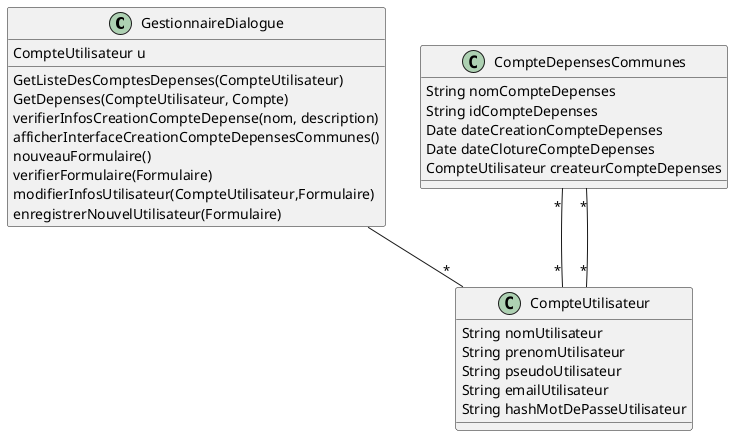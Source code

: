 @startuml Classes

	class GestionnaireDialogue {

	}

	class CompteUtilisateur {
		String nomUtilisateur
		String prenomUtilisateur
		String pseudoUtilisateur
		String emailUtilisateur
		String hashMotDePasseUtilisateur
	}
	CompteDepensesCommunes "*"--"*" CompteUtilisateur

	class GestionnaireDialogue {
		CompteUtilisateur u
		GetListeDesComptesDepenses(CompteUtilisateur)
		GetDepenses(CompteUtilisateur, Compte)
		verifierInfosCreationCompteDepense(nom, description)
		afficherInterfaceCreationCompteDepensesCommunes()
		nouveauFormulaire()
		verifierFormulaire(Formulaire)
		modifierInfosUtilisateur(CompteUtilisateur,Formulaire)
		enregistrerNouvelUtilisateur(Formulaire)
	}

	class CompteDepensesCommunes {
		String nomCompteDepenses
		String idCompteDepenses
		Date dateCreationCompteDepenses
		Date dateClotureCompteDepenses
		CompteUtilisateur createurCompteDepenses
	}
	CompteDepensesCommunes "*"--"*" CompteUtilisateur
	GestionnaireDialogue --"*" CompteUtilisateur

@enduml